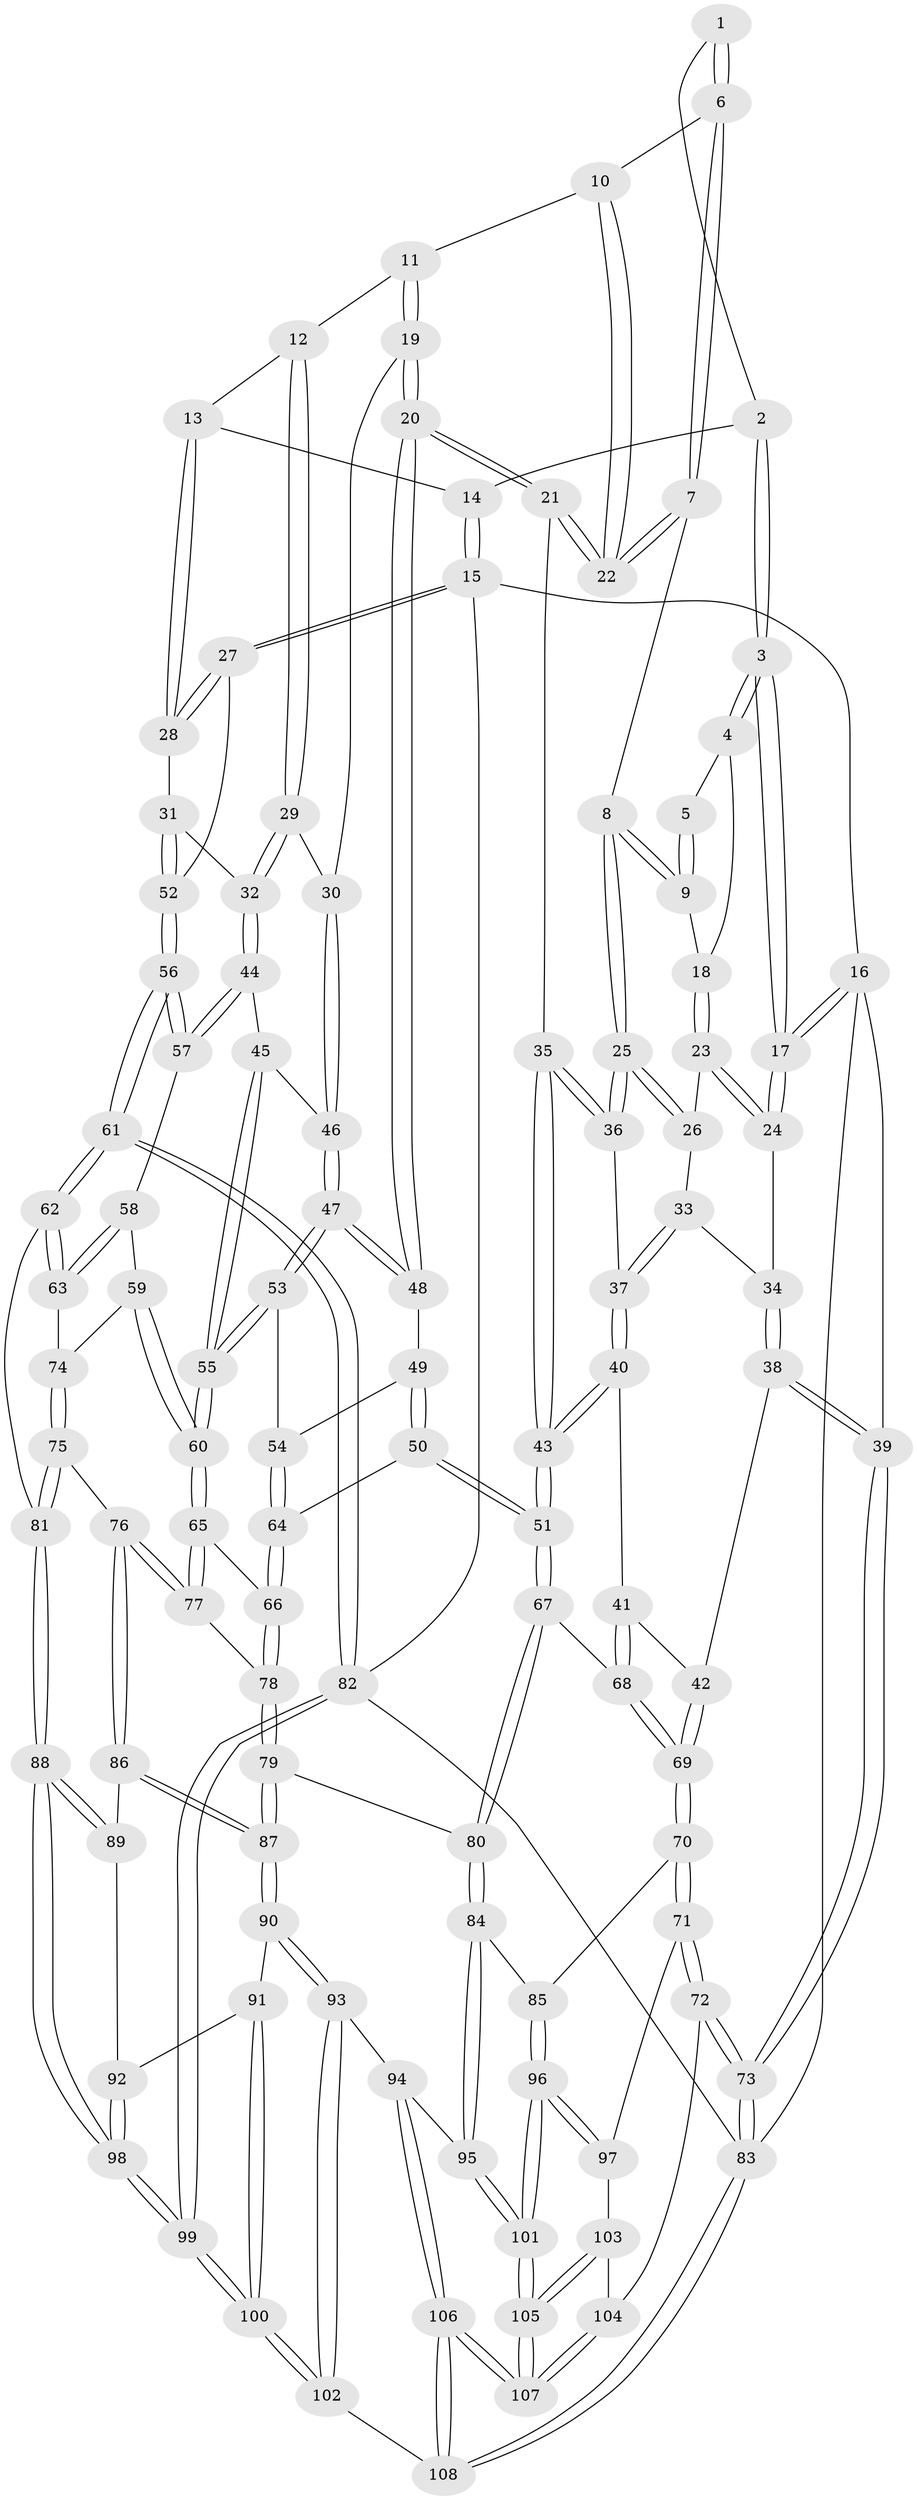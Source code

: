 // coarse degree distribution, {4: 0.4266666666666667, 5: 0.3466666666666667, 3: 0.08, 6: 0.14666666666666667}
// Generated by graph-tools (version 1.1) at 2025/24/03/03/25 07:24:36]
// undirected, 108 vertices, 267 edges
graph export_dot {
graph [start="1"]
  node [color=gray90,style=filled];
  1 [pos="+0.3410412121487998+0"];
  2 [pos="+0.3181899333116652+0"];
  3 [pos="+0+0"];
  4 [pos="+0.18726241158819387+0.0638735697161287"];
  5 [pos="+0.3022633003850714+0.020586589020612264"];
  6 [pos="+0.3887875660083556+0.0599467087409162"];
  7 [pos="+0.36388890341329927+0.15096971308423154"];
  8 [pos="+0.2840660154387633+0.175048509217016"];
  9 [pos="+0.24773697043378562+0.11560933321877367"];
  10 [pos="+0.45170875973616315+0.06886868225463175"];
  11 [pos="+0.4567480979730097+0.06913792560531522"];
  12 [pos="+0.6706709908506693+0"];
  13 [pos="+0.6808421897727233+0"];
  14 [pos="+0.7036792205681582+0"];
  15 [pos="+1+0"];
  16 [pos="+0+0"];
  17 [pos="+0+0"];
  18 [pos="+0.20543168001309567+0.10048746343183348"];
  19 [pos="+0.5356410641852638+0.2463886831052378"];
  20 [pos="+0.4872589057344968+0.27522146675226344"];
  21 [pos="+0.4788161220076006+0.2730805214039524"];
  22 [pos="+0.45093506181894727+0.24100778704723805"];
  23 [pos="+0.16273154348210528+0.14251304679266594"];
  24 [pos="+0.08448556341545149+0.1413614306678312"];
  25 [pos="+0.2600885983881675+0.21817892573484923"];
  26 [pos="+0.17904573572128374+0.17259338511572328"];
  27 [pos="+1+0.10743904627439513"];
  28 [pos="+0.9262647403896969+0.20082000270807304"];
  29 [pos="+0.6262237212748663+0.20273590228828292"];
  30 [pos="+0.5846659235829955+0.22863210366988806"];
  31 [pos="+0.8381083299849718+0.2929503390494429"];
  32 [pos="+0.8051032831591+0.32018316553406284"];
  33 [pos="+0.13308353817560675+0.23382556487370315"];
  34 [pos="+0.09447253142266097+0.23186389443186692"];
  35 [pos="+0.37033905872311024+0.30815116166723744"];
  36 [pos="+0.25454480920539063+0.25033659881650855"];
  37 [pos="+0.23129347749447282+0.2714133593978023"];
  38 [pos="+0+0.39838200545488317"];
  39 [pos="+0+0.3973641500937955"];
  40 [pos="+0.17818142125243247+0.4390474532238644"];
  41 [pos="+0.1075123815681666+0.4303933768551861"];
  42 [pos="+0+0.40837960988080335"];
  43 [pos="+0.2663545224607066+0.5048579371995389"];
  44 [pos="+0.8015734754517682+0.3573063595847732"];
  45 [pos="+0.702322649695096+0.39981358750925544"];
  46 [pos="+0.6358301815431204+0.3940249124672928"];
  47 [pos="+0.5913170362473718+0.425045858158886"];
  48 [pos="+0.4902386145801264+0.3128029247915302"];
  49 [pos="+0.47293973379372833+0.3741517863972834"];
  50 [pos="+0.3351141269921821+0.5210482474982387"];
  51 [pos="+0.28410843192540086+0.5307730289412037"];
  52 [pos="+1+0.4820427922855337"];
  53 [pos="+0.5818339667829115+0.5029222261985864"];
  54 [pos="+0.5282979722310482+0.5037476939426572"];
  55 [pos="+0.6303456593333099+0.5396435131106775"];
  56 [pos="+1+0.6365788193525023"];
  57 [pos="+0.8226473304734309+0.41549388245758995"];
  58 [pos="+0.7847373889540008+0.4714540303488934"];
  59 [pos="+0.7131504252290671+0.5417052665191173"];
  60 [pos="+0.6313963107826169+0.5411774926842344"];
  61 [pos="+1+0.6540160893906404"];
  62 [pos="+0.8882660468246661+0.6810751588402328"];
  63 [pos="+0.81843100246602+0.6229477258470651"];
  64 [pos="+0.4603400077665688+0.541287863725895"];
  65 [pos="+0.6286656799858666+0.554865856779961"];
  66 [pos="+0.4985540934019473+0.6268817171575275"];
  67 [pos="+0.2773167180568903+0.5796979201871562"];
  68 [pos="+0.09386769561845265+0.6609960082029572"];
  69 [pos="+0.08504640626917603+0.6663162325233615"];
  70 [pos="+0.05150820758367892+0.7105377229105423"];
  71 [pos="+0+0.7323835745549333"];
  72 [pos="+0+0.7652957478076873"];
  73 [pos="+0+0.763476561315664"];
  74 [pos="+0.7446255888136819+0.5841782680999043"];
  75 [pos="+0.6824071386475756+0.7005673213082735"];
  76 [pos="+0.6395472640401278+0.691325216473225"];
  77 [pos="+0.6310774436323296+0.6798703666167805"];
  78 [pos="+0.5014766491500272+0.6692220096741968"];
  79 [pos="+0.45332771893364643+0.720014524457887"];
  80 [pos="+0.3058484324524501+0.6800093897850508"];
  81 [pos="+0.7731062899770521+0.7469866787611668"];
  82 [pos="+1+1"];
  83 [pos="+0+1"];
  84 [pos="+0.2839026791687434+0.736034934004453"];
  85 [pos="+0.14100063019497958+0.7654817546519522"];
  86 [pos="+0.620833690327374+0.7293489700300231"];
  87 [pos="+0.47510441767312805+0.7717964594479151"];
  88 [pos="+0.7213643137555191+0.9747830938313816"];
  89 [pos="+0.6168637815388597+0.7523880594952165"];
  90 [pos="+0.47597700799875897+0.7774847995954952"];
  91 [pos="+0.5031852611755566+0.7926967374467087"];
  92 [pos="+0.5690362750163102+0.810964141976549"];
  93 [pos="+0.4207797052484289+0.8880049034577752"];
  94 [pos="+0.3109011752966407+0.8201543933233234"];
  95 [pos="+0.2881984551608589+0.7838244752129327"];
  96 [pos="+0.1420631129527541+0.8595920401961903"];
  97 [pos="+0.10635278968151504+0.8503122559889535"];
  98 [pos="+0.7088008240750727+1"];
  99 [pos="+0.7102327592280872+1"];
  100 [pos="+0.6568132343270158+1"];
  101 [pos="+0.1651424391560726+0.8973886141734878"];
  102 [pos="+0.4923552207507346+1"];
  103 [pos="+0.05564626250947073+0.8654730016503877"];
  104 [pos="+0+0.8475371749419839"];
  105 [pos="+0.16160719339651194+1"];
  106 [pos="+0.2006966423821668+1"];
  107 [pos="+0.1621331012492455+1"];
  108 [pos="+0.20324970331018724+1"];
  1 -- 2;
  1 -- 6;
  1 -- 6;
  2 -- 3;
  2 -- 3;
  2 -- 14;
  3 -- 4;
  3 -- 4;
  3 -- 17;
  3 -- 17;
  4 -- 5;
  4 -- 18;
  5 -- 9;
  5 -- 9;
  6 -- 7;
  6 -- 7;
  6 -- 10;
  7 -- 8;
  7 -- 22;
  7 -- 22;
  8 -- 9;
  8 -- 9;
  8 -- 25;
  8 -- 25;
  9 -- 18;
  10 -- 11;
  10 -- 22;
  10 -- 22;
  11 -- 12;
  11 -- 19;
  11 -- 19;
  12 -- 13;
  12 -- 29;
  12 -- 29;
  13 -- 14;
  13 -- 28;
  13 -- 28;
  14 -- 15;
  14 -- 15;
  15 -- 16;
  15 -- 27;
  15 -- 27;
  15 -- 82;
  16 -- 17;
  16 -- 17;
  16 -- 39;
  16 -- 83;
  17 -- 24;
  17 -- 24;
  18 -- 23;
  18 -- 23;
  19 -- 20;
  19 -- 20;
  19 -- 30;
  20 -- 21;
  20 -- 21;
  20 -- 48;
  20 -- 48;
  21 -- 22;
  21 -- 22;
  21 -- 35;
  23 -- 24;
  23 -- 24;
  23 -- 26;
  24 -- 34;
  25 -- 26;
  25 -- 26;
  25 -- 36;
  25 -- 36;
  26 -- 33;
  27 -- 28;
  27 -- 28;
  27 -- 52;
  28 -- 31;
  29 -- 30;
  29 -- 32;
  29 -- 32;
  30 -- 46;
  30 -- 46;
  31 -- 32;
  31 -- 52;
  31 -- 52;
  32 -- 44;
  32 -- 44;
  33 -- 34;
  33 -- 37;
  33 -- 37;
  34 -- 38;
  34 -- 38;
  35 -- 36;
  35 -- 36;
  35 -- 43;
  35 -- 43;
  36 -- 37;
  37 -- 40;
  37 -- 40;
  38 -- 39;
  38 -- 39;
  38 -- 42;
  39 -- 73;
  39 -- 73;
  40 -- 41;
  40 -- 43;
  40 -- 43;
  41 -- 42;
  41 -- 68;
  41 -- 68;
  42 -- 69;
  42 -- 69;
  43 -- 51;
  43 -- 51;
  44 -- 45;
  44 -- 57;
  44 -- 57;
  45 -- 46;
  45 -- 55;
  45 -- 55;
  46 -- 47;
  46 -- 47;
  47 -- 48;
  47 -- 48;
  47 -- 53;
  47 -- 53;
  48 -- 49;
  49 -- 50;
  49 -- 50;
  49 -- 54;
  50 -- 51;
  50 -- 51;
  50 -- 64;
  51 -- 67;
  51 -- 67;
  52 -- 56;
  52 -- 56;
  53 -- 54;
  53 -- 55;
  53 -- 55;
  54 -- 64;
  54 -- 64;
  55 -- 60;
  55 -- 60;
  56 -- 57;
  56 -- 57;
  56 -- 61;
  56 -- 61;
  57 -- 58;
  58 -- 59;
  58 -- 63;
  58 -- 63;
  59 -- 60;
  59 -- 60;
  59 -- 74;
  60 -- 65;
  60 -- 65;
  61 -- 62;
  61 -- 62;
  61 -- 82;
  61 -- 82;
  62 -- 63;
  62 -- 63;
  62 -- 81;
  63 -- 74;
  64 -- 66;
  64 -- 66;
  65 -- 66;
  65 -- 77;
  65 -- 77;
  66 -- 78;
  66 -- 78;
  67 -- 68;
  67 -- 80;
  67 -- 80;
  68 -- 69;
  68 -- 69;
  69 -- 70;
  69 -- 70;
  70 -- 71;
  70 -- 71;
  70 -- 85;
  71 -- 72;
  71 -- 72;
  71 -- 97;
  72 -- 73;
  72 -- 73;
  72 -- 104;
  73 -- 83;
  73 -- 83;
  74 -- 75;
  74 -- 75;
  75 -- 76;
  75 -- 81;
  75 -- 81;
  76 -- 77;
  76 -- 77;
  76 -- 86;
  76 -- 86;
  77 -- 78;
  78 -- 79;
  78 -- 79;
  79 -- 80;
  79 -- 87;
  79 -- 87;
  80 -- 84;
  80 -- 84;
  81 -- 88;
  81 -- 88;
  82 -- 99;
  82 -- 99;
  82 -- 83;
  83 -- 108;
  83 -- 108;
  84 -- 85;
  84 -- 95;
  84 -- 95;
  85 -- 96;
  85 -- 96;
  86 -- 87;
  86 -- 87;
  86 -- 89;
  87 -- 90;
  87 -- 90;
  88 -- 89;
  88 -- 89;
  88 -- 98;
  88 -- 98;
  89 -- 92;
  90 -- 91;
  90 -- 93;
  90 -- 93;
  91 -- 92;
  91 -- 100;
  91 -- 100;
  92 -- 98;
  92 -- 98;
  93 -- 94;
  93 -- 102;
  93 -- 102;
  94 -- 95;
  94 -- 106;
  94 -- 106;
  95 -- 101;
  95 -- 101;
  96 -- 97;
  96 -- 97;
  96 -- 101;
  96 -- 101;
  97 -- 103;
  98 -- 99;
  98 -- 99;
  99 -- 100;
  99 -- 100;
  100 -- 102;
  100 -- 102;
  101 -- 105;
  101 -- 105;
  102 -- 108;
  103 -- 104;
  103 -- 105;
  103 -- 105;
  104 -- 107;
  104 -- 107;
  105 -- 107;
  105 -- 107;
  106 -- 107;
  106 -- 107;
  106 -- 108;
  106 -- 108;
}
